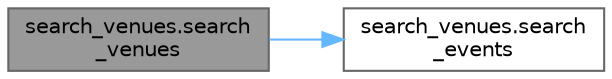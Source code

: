digraph "search_venues.search_venues"
{
 // LATEX_PDF_SIZE
  bgcolor="transparent";
  edge [fontname=Helvetica,fontsize=10,labelfontname=Helvetica,labelfontsize=10];
  node [fontname=Helvetica,fontsize=10,shape=box,height=0.2,width=0.4];
  rankdir="LR";
  Node1 [id="Node000001",label="search_venues.search\l_venues",height=0.2,width=0.4,color="gray40", fillcolor="grey60", style="filled", fontcolor="black",tooltip=" "];
  Node1 -> Node2 [id="edge1_Node000001_Node000002",color="steelblue1",style="solid",tooltip=" "];
  Node2 [id="Node000002",label="search_venues.search\l_events",height=0.2,width=0.4,color="grey40", fillcolor="white", style="filled",URL="$namespacesearch__venues.html#af1a9c69ccbccac02f2ac6c7804870840",tooltip=" "];
}
